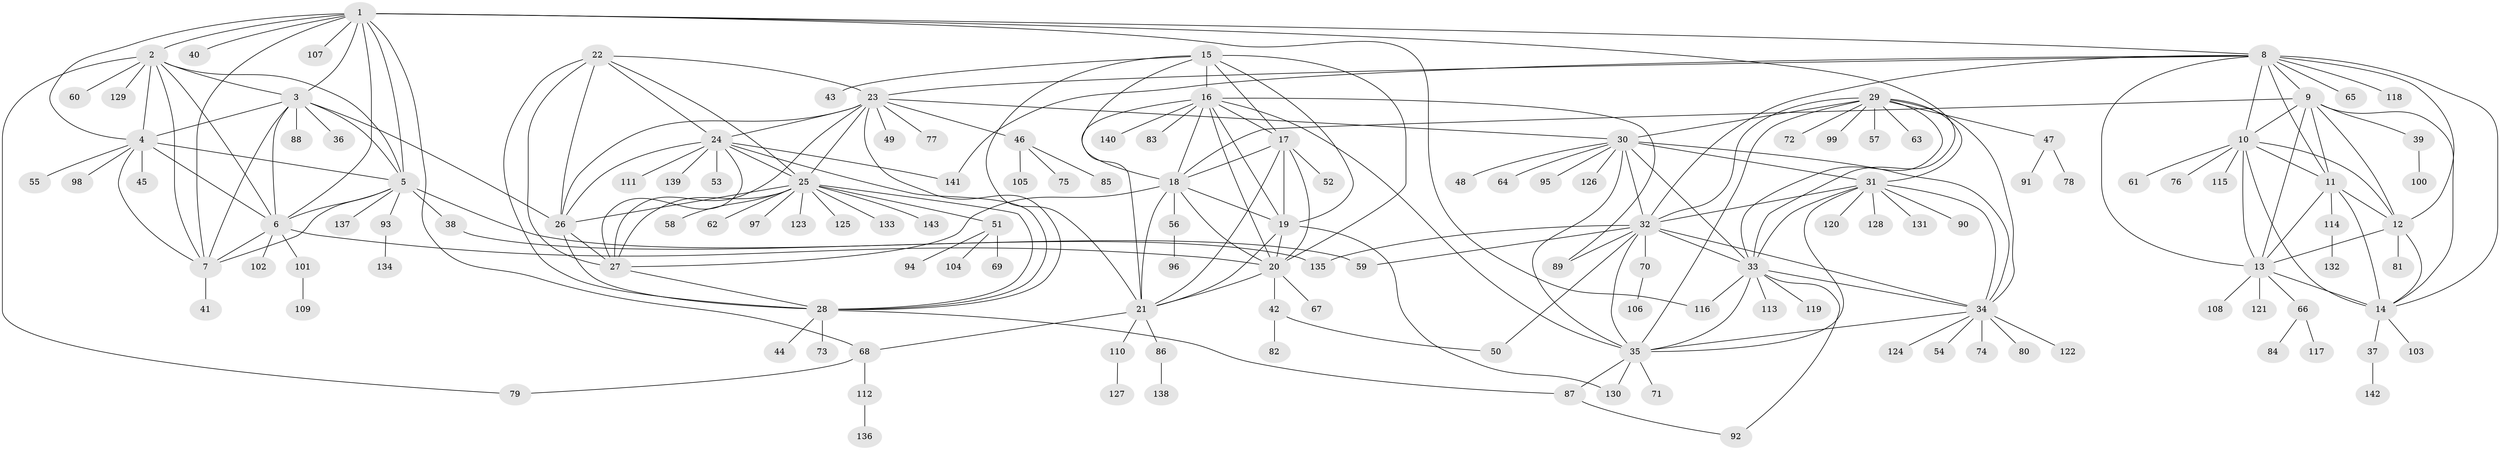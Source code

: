 // coarse degree distribution, {11: 0.019801980198019802, 8: 0.0594059405940594, 7: 0.04950495049504951, 6: 0.039603960396039604, 10: 0.0594059405940594, 5: 0.019801980198019802, 4: 0.04950495049504951, 9: 0.0297029702970297, 14: 0.009900990099009901, 12: 0.009900990099009901, 1: 0.5148514851485149, 3: 0.039603960396039604, 2: 0.09900990099009901}
// Generated by graph-tools (version 1.1) at 2025/52/03/04/25 22:52:18]
// undirected, 143 vertices, 234 edges
graph export_dot {
  node [color=gray90,style=filled];
  1;
  2;
  3;
  4;
  5;
  6;
  7;
  8;
  9;
  10;
  11;
  12;
  13;
  14;
  15;
  16;
  17;
  18;
  19;
  20;
  21;
  22;
  23;
  24;
  25;
  26;
  27;
  28;
  29;
  30;
  31;
  32;
  33;
  34;
  35;
  36;
  37;
  38;
  39;
  40;
  41;
  42;
  43;
  44;
  45;
  46;
  47;
  48;
  49;
  50;
  51;
  52;
  53;
  54;
  55;
  56;
  57;
  58;
  59;
  60;
  61;
  62;
  63;
  64;
  65;
  66;
  67;
  68;
  69;
  70;
  71;
  72;
  73;
  74;
  75;
  76;
  77;
  78;
  79;
  80;
  81;
  82;
  83;
  84;
  85;
  86;
  87;
  88;
  89;
  90;
  91;
  92;
  93;
  94;
  95;
  96;
  97;
  98;
  99;
  100;
  101;
  102;
  103;
  104;
  105;
  106;
  107;
  108;
  109;
  110;
  111;
  112;
  113;
  114;
  115;
  116;
  117;
  118;
  119;
  120;
  121;
  122;
  123;
  124;
  125;
  126;
  127;
  128;
  129;
  130;
  131;
  132;
  133;
  134;
  135;
  136;
  137;
  138;
  139;
  140;
  141;
  142;
  143;
  1 -- 2;
  1 -- 3;
  1 -- 4;
  1 -- 5;
  1 -- 6;
  1 -- 7;
  1 -- 8;
  1 -- 33;
  1 -- 40;
  1 -- 68;
  1 -- 107;
  1 -- 116;
  2 -- 3;
  2 -- 4;
  2 -- 5;
  2 -- 6;
  2 -- 7;
  2 -- 60;
  2 -- 79;
  2 -- 129;
  3 -- 4;
  3 -- 5;
  3 -- 6;
  3 -- 7;
  3 -- 26;
  3 -- 36;
  3 -- 88;
  4 -- 5;
  4 -- 6;
  4 -- 7;
  4 -- 45;
  4 -- 55;
  4 -- 98;
  5 -- 6;
  5 -- 7;
  5 -- 38;
  5 -- 59;
  5 -- 93;
  5 -- 137;
  6 -- 7;
  6 -- 20;
  6 -- 101;
  6 -- 102;
  7 -- 41;
  8 -- 9;
  8 -- 10;
  8 -- 11;
  8 -- 12;
  8 -- 13;
  8 -- 14;
  8 -- 23;
  8 -- 32;
  8 -- 65;
  8 -- 118;
  8 -- 141;
  9 -- 10;
  9 -- 11;
  9 -- 12;
  9 -- 13;
  9 -- 14;
  9 -- 18;
  9 -- 39;
  10 -- 11;
  10 -- 12;
  10 -- 13;
  10 -- 14;
  10 -- 61;
  10 -- 76;
  10 -- 115;
  11 -- 12;
  11 -- 13;
  11 -- 14;
  11 -- 114;
  12 -- 13;
  12 -- 14;
  12 -- 81;
  13 -- 14;
  13 -- 66;
  13 -- 108;
  13 -- 121;
  14 -- 37;
  14 -- 103;
  15 -- 16;
  15 -- 17;
  15 -- 18;
  15 -- 19;
  15 -- 20;
  15 -- 21;
  15 -- 43;
  16 -- 17;
  16 -- 18;
  16 -- 19;
  16 -- 20;
  16 -- 21;
  16 -- 35;
  16 -- 83;
  16 -- 89;
  16 -- 140;
  17 -- 18;
  17 -- 19;
  17 -- 20;
  17 -- 21;
  17 -- 52;
  18 -- 19;
  18 -- 20;
  18 -- 21;
  18 -- 27;
  18 -- 56;
  19 -- 20;
  19 -- 21;
  19 -- 130;
  20 -- 21;
  20 -- 42;
  20 -- 67;
  21 -- 68;
  21 -- 86;
  21 -- 110;
  22 -- 23;
  22 -- 24;
  22 -- 25;
  22 -- 26;
  22 -- 27;
  22 -- 28;
  23 -- 24;
  23 -- 25;
  23 -- 26;
  23 -- 27;
  23 -- 28;
  23 -- 30;
  23 -- 46;
  23 -- 49;
  23 -- 77;
  24 -- 25;
  24 -- 26;
  24 -- 27;
  24 -- 28;
  24 -- 53;
  24 -- 111;
  24 -- 139;
  24 -- 141;
  25 -- 26;
  25 -- 27;
  25 -- 28;
  25 -- 51;
  25 -- 58;
  25 -- 62;
  25 -- 97;
  25 -- 123;
  25 -- 125;
  25 -- 133;
  25 -- 143;
  26 -- 27;
  26 -- 28;
  27 -- 28;
  28 -- 44;
  28 -- 73;
  28 -- 87;
  29 -- 30;
  29 -- 31;
  29 -- 32;
  29 -- 33;
  29 -- 34;
  29 -- 35;
  29 -- 47;
  29 -- 57;
  29 -- 63;
  29 -- 72;
  29 -- 99;
  30 -- 31;
  30 -- 32;
  30 -- 33;
  30 -- 34;
  30 -- 35;
  30 -- 48;
  30 -- 64;
  30 -- 95;
  30 -- 126;
  31 -- 32;
  31 -- 33;
  31 -- 34;
  31 -- 35;
  31 -- 90;
  31 -- 120;
  31 -- 128;
  31 -- 131;
  32 -- 33;
  32 -- 34;
  32 -- 35;
  32 -- 50;
  32 -- 59;
  32 -- 70;
  32 -- 89;
  32 -- 135;
  33 -- 34;
  33 -- 35;
  33 -- 92;
  33 -- 113;
  33 -- 116;
  33 -- 119;
  34 -- 35;
  34 -- 54;
  34 -- 74;
  34 -- 80;
  34 -- 122;
  34 -- 124;
  35 -- 71;
  35 -- 87;
  35 -- 130;
  37 -- 142;
  38 -- 135;
  39 -- 100;
  42 -- 50;
  42 -- 82;
  46 -- 75;
  46 -- 85;
  46 -- 105;
  47 -- 78;
  47 -- 91;
  51 -- 69;
  51 -- 94;
  51 -- 104;
  56 -- 96;
  66 -- 84;
  66 -- 117;
  68 -- 79;
  68 -- 112;
  70 -- 106;
  86 -- 138;
  87 -- 92;
  93 -- 134;
  101 -- 109;
  110 -- 127;
  112 -- 136;
  114 -- 132;
}
